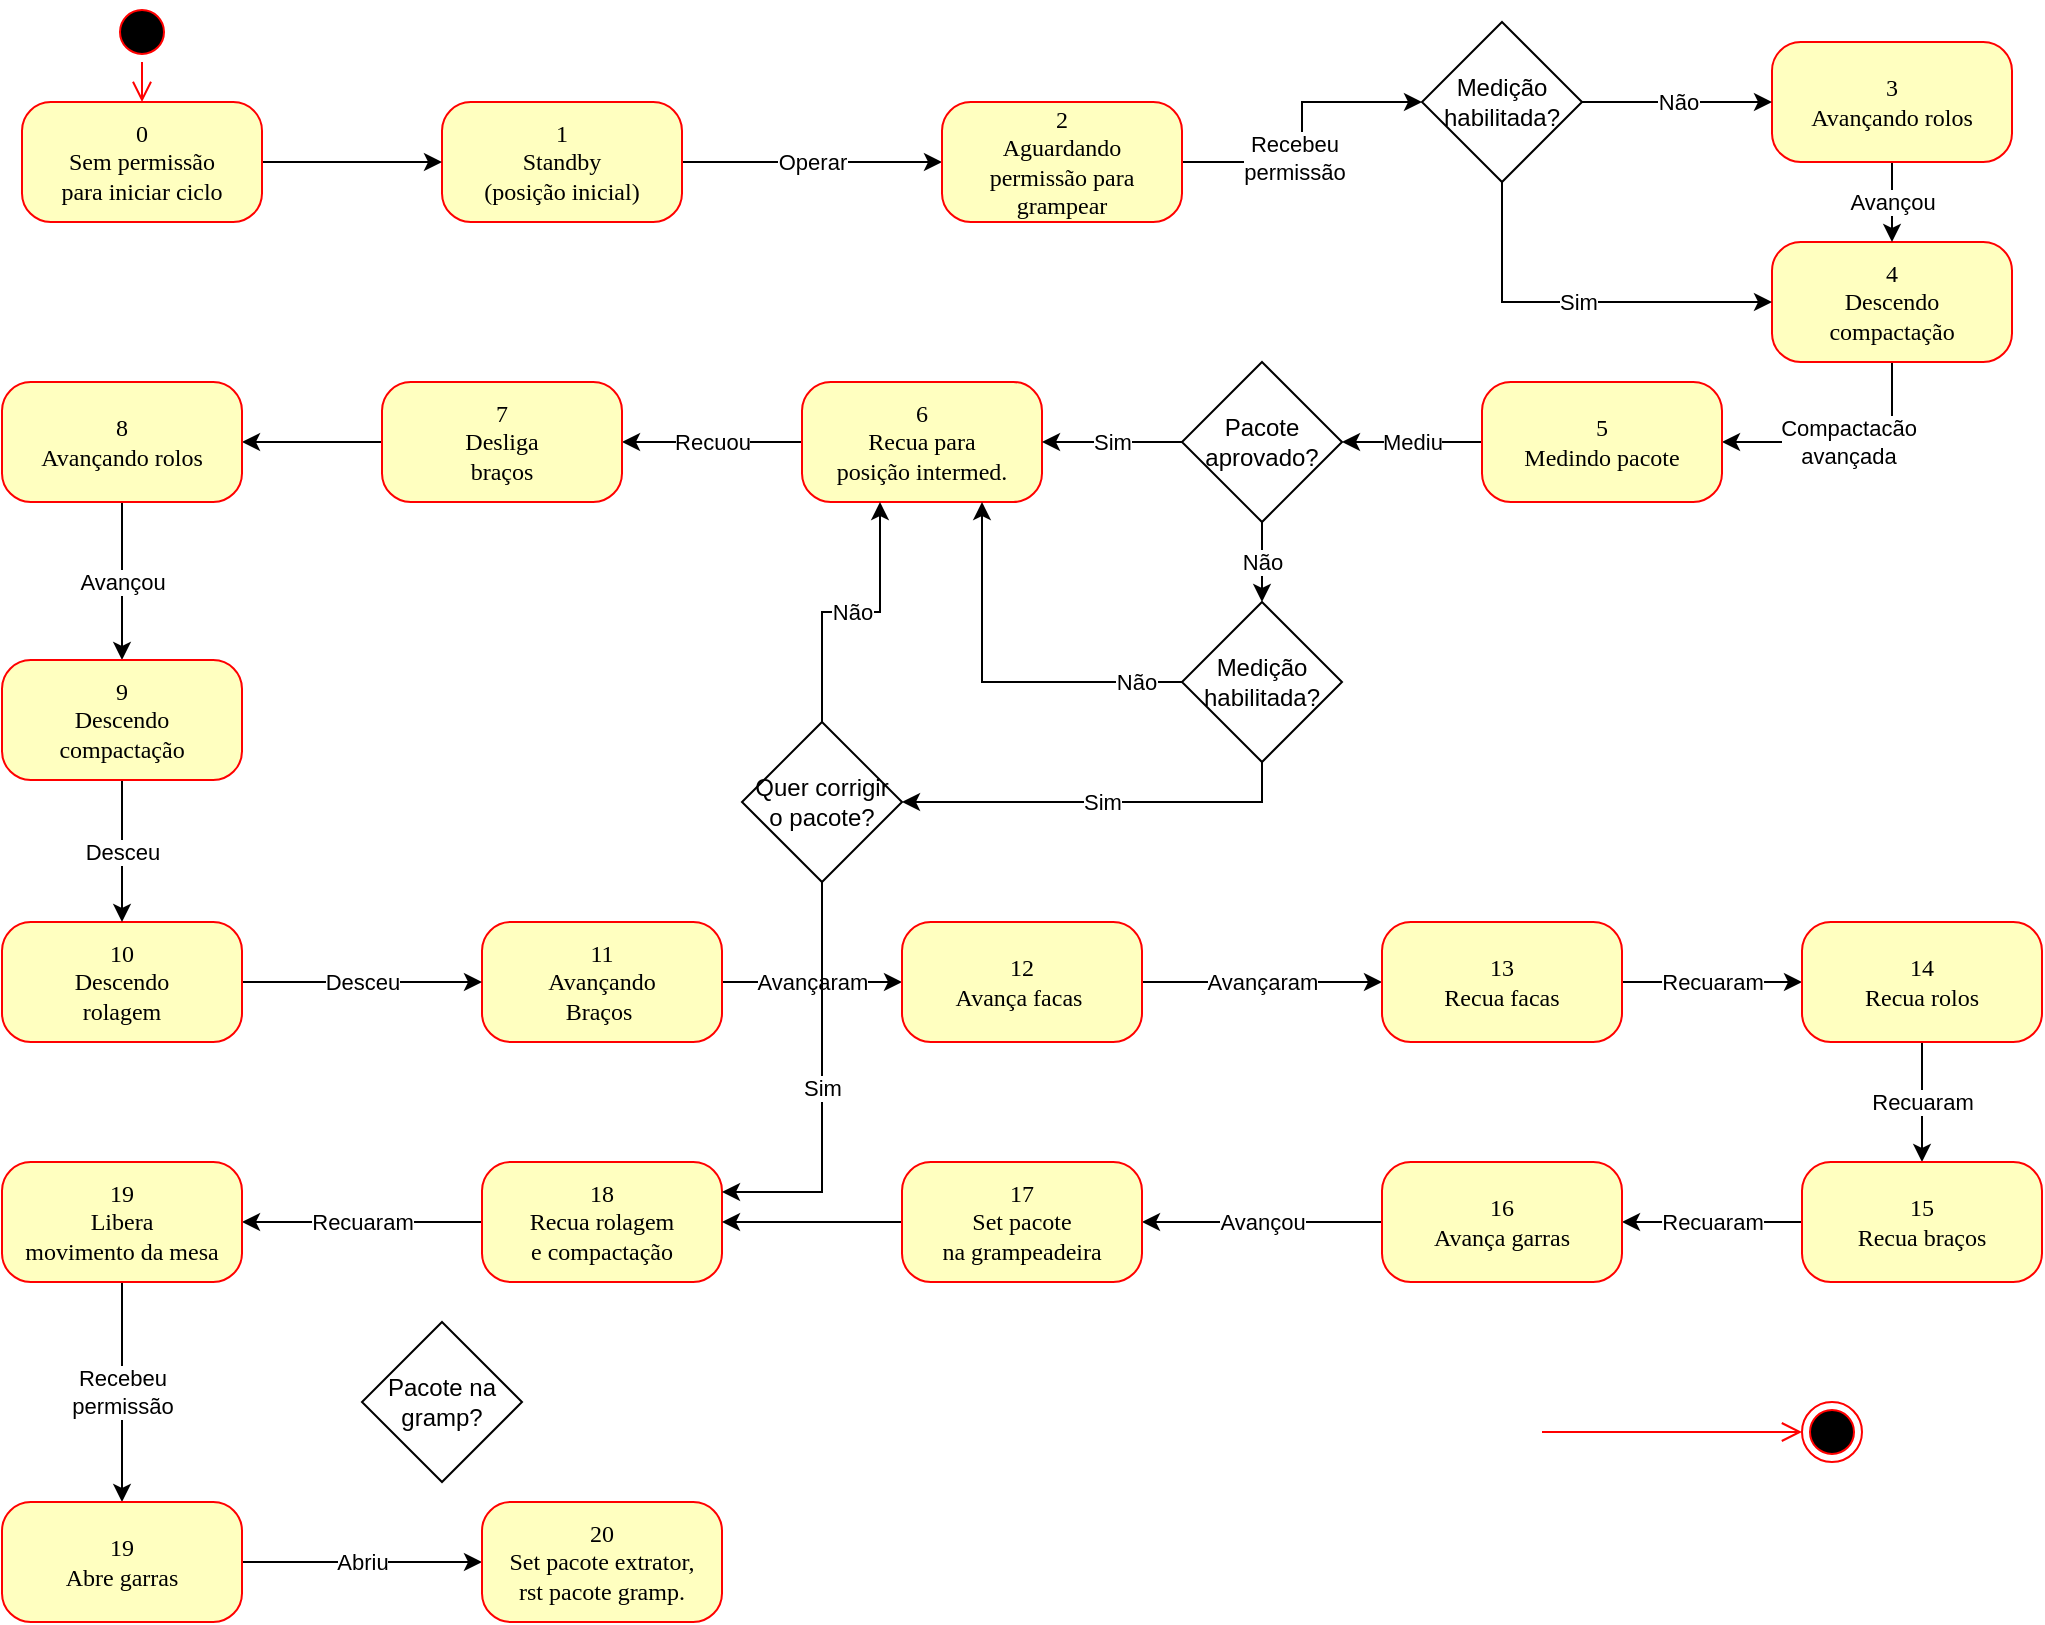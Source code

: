 <mxfile version="20.4.1" type="github">
  <diagram name="Page-1" id="58cdce13-f638-feb5-8d6f-7d28b1aa9fa0">
    <mxGraphModel dx="1673" dy="934" grid="1" gridSize="10" guides="1" tooltips="1" connect="1" arrows="1" fold="1" page="1" pageScale="1" pageWidth="1100" pageHeight="850" background="none" math="0" shadow="0">
      <root>
        <mxCell id="0" />
        <mxCell id="1" parent="0" />
        <mxCell id="382b91b5511bd0f7-1" value="" style="ellipse;html=1;shape=startState;fillColor=#000000;strokeColor=#ff0000;rounded=1;shadow=0;comic=0;labelBackgroundColor=none;fontFamily=Verdana;fontSize=12;fontColor=#000000;align=center;direction=south;" parent="1" vertex="1">
          <mxGeometry x="115" y="10" width="30" height="30" as="geometry" />
        </mxCell>
        <mxCell id="jQokinDUlVYAcxLV8BET-2" value="Operar" style="edgeStyle=orthogonalEdgeStyle;rounded=0;orthogonalLoop=1;jettySize=auto;html=1;entryX=0;entryY=0.5;entryDx=0;entryDy=0;startArrow=none;" parent="1" target="jQokinDUlVYAcxLV8BET-1" edge="1" source="382b91b5511bd0f7-6">
          <mxGeometry relative="1" as="geometry">
            <mxPoint x="300" y="91" as="sourcePoint" />
            <mxPoint x="440" y="91" as="targetPoint" />
          </mxGeometry>
        </mxCell>
        <mxCell id="2a3bc250acf0617d-9" style="edgeStyle=orthogonalEdgeStyle;html=1;labelBackgroundColor=none;endArrow=open;endSize=8;strokeColor=#ff0000;fontFamily=Verdana;fontSize=12;align=left;entryX=0.5;entryY=0;entryDx=0;entryDy=0;" parent="1" source="382b91b5511bd0f7-1" target="s9oWyH8iMVD2X-oMLR95-56" edge="1">
          <mxGeometry relative="1" as="geometry" />
        </mxCell>
        <mxCell id="s9oWyH8iMVD2X-oMLR95-69" value="" style="edgeStyle=orthogonalEdgeStyle;rounded=0;orthogonalLoop=1;jettySize=auto;html=1;" edge="1" parent="1" source="jQokinDUlVYAcxLV8BET-1" target="s9oWyH8iMVD2X-oMLR95-66">
          <mxGeometry relative="1" as="geometry" />
        </mxCell>
        <mxCell id="s9oWyH8iMVD2X-oMLR95-70" value="Recebeu&lt;br&gt;permissão" style="edgeLabel;html=1;align=center;verticalAlign=middle;resizable=0;points=[];" vertex="1" connectable="0" parent="s9oWyH8iMVD2X-oMLR95-69">
          <mxGeometry x="-0.26" y="2" relative="1" as="geometry">
            <mxPoint as="offset" />
          </mxGeometry>
        </mxCell>
        <mxCell id="jQokinDUlVYAcxLV8BET-1" value="2&lt;br&gt;Aguardando&lt;br&gt;permissão para&lt;br&gt;grampear" style="rounded=1;whiteSpace=wrap;html=1;arcSize=24;fillColor=#ffffc0;strokeColor=#ff0000;shadow=0;comic=0;labelBackgroundColor=none;fontFamily=Verdana;fontSize=12;fontColor=#000000;align=center;" parent="1" vertex="1">
          <mxGeometry x="530" y="60" width="120" height="60" as="geometry" />
        </mxCell>
        <mxCell id="jQokinDUlVYAcxLV8BET-8" value="Compactacão&lt;br&gt;avançada" style="edgeStyle=orthogonalEdgeStyle;rounded=0;orthogonalLoop=1;jettySize=auto;html=1;exitX=0.5;exitY=1;exitDx=0;exitDy=0;entryX=1;entryY=0.5;entryDx=0;entryDy=0;" parent="1" source="jQokinDUlVYAcxLV8BET-3" target="jQokinDUlVYAcxLV8BET-7" edge="1">
          <mxGeometry relative="1" as="geometry" />
        </mxCell>
        <mxCell id="jQokinDUlVYAcxLV8BET-3" value="4&lt;br&gt;Descendo&lt;br&gt;compactação" style="rounded=1;whiteSpace=wrap;html=1;arcSize=24;fillColor=#ffffc0;strokeColor=#ff0000;shadow=0;comic=0;labelBackgroundColor=none;fontFamily=Verdana;fontSize=12;fontColor=#000000;align=center;" parent="1" vertex="1">
          <mxGeometry x="945" y="130" width="120" height="60" as="geometry" />
        </mxCell>
        <mxCell id="s9oWyH8iMVD2X-oMLR95-13" value="Mediu" style="edgeStyle=orthogonalEdgeStyle;rounded=0;orthogonalLoop=1;jettySize=auto;html=1;" edge="1" parent="1" source="jQokinDUlVYAcxLV8BET-7" target="s9oWyH8iMVD2X-oMLR95-12">
          <mxGeometry relative="1" as="geometry" />
        </mxCell>
        <mxCell id="jQokinDUlVYAcxLV8BET-7" value="5&lt;br&gt;Medindo pacote" style="rounded=1;whiteSpace=wrap;html=1;arcSize=24;fillColor=#ffffc0;strokeColor=#ff0000;shadow=0;comic=0;labelBackgroundColor=none;fontFamily=Verdana;fontSize=12;fontColor=#000000;align=center;" parent="1" vertex="1">
          <mxGeometry x="800" y="200" width="120" height="60" as="geometry" />
        </mxCell>
        <mxCell id="s9oWyH8iMVD2X-oMLR95-27" value="Avançaram" style="edgeStyle=orthogonalEdgeStyle;rounded=0;orthogonalLoop=1;jettySize=auto;html=1;" edge="1" parent="1" source="jQokinDUlVYAcxLV8BET-9" target="s9oWyH8iMVD2X-oMLR95-26">
          <mxGeometry relative="1" as="geometry" />
        </mxCell>
        <mxCell id="jQokinDUlVYAcxLV8BET-9" value="11&lt;br&gt;Avançando&lt;br&gt;Braços&amp;nbsp;" style="rounded=1;whiteSpace=wrap;html=1;arcSize=24;fillColor=#ffffc0;strokeColor=#ff0000;shadow=0;comic=0;labelBackgroundColor=none;fontFamily=Verdana;fontSize=12;fontColor=#000000;align=center;" parent="1" vertex="1">
          <mxGeometry x="300" y="470" width="120" height="60" as="geometry" />
        </mxCell>
        <mxCell id="jQokinDUlVYAcxLV8BET-14" value="Recuou" style="edgeStyle=orthogonalEdgeStyle;rounded=0;orthogonalLoop=1;jettySize=auto;html=1;" parent="1" source="jQokinDUlVYAcxLV8BET-11" target="jQokinDUlVYAcxLV8BET-13" edge="1">
          <mxGeometry relative="1" as="geometry">
            <Array as="points">
              <mxPoint x="420" y="230" />
              <mxPoint x="420" y="230" />
            </Array>
          </mxGeometry>
        </mxCell>
        <mxCell id="jQokinDUlVYAcxLV8BET-11" value="6&lt;br&gt;Recua para&lt;br&gt;posição intermed." style="rounded=1;whiteSpace=wrap;html=1;arcSize=24;fillColor=#ffffc0;strokeColor=#ff0000;shadow=0;comic=0;labelBackgroundColor=none;fontFamily=Verdana;fontSize=12;fontColor=#000000;align=center;" parent="1" vertex="1">
          <mxGeometry x="460" y="200" width="120" height="60" as="geometry" />
        </mxCell>
        <mxCell id="s9oWyH8iMVD2X-oMLR95-23" value="Avançou" style="edgeStyle=orthogonalEdgeStyle;rounded=0;orthogonalLoop=1;jettySize=auto;html=1;startArrow=none;" edge="1" parent="1" source="s9oWyH8iMVD2X-oMLR95-74" target="s9oWyH8iMVD2X-oMLR95-22">
          <mxGeometry relative="1" as="geometry" />
        </mxCell>
        <mxCell id="s9oWyH8iMVD2X-oMLR95-76" value="" style="edgeStyle=orthogonalEdgeStyle;rounded=0;orthogonalLoop=1;jettySize=auto;html=1;" edge="1" parent="1" source="jQokinDUlVYAcxLV8BET-13" target="s9oWyH8iMVD2X-oMLR95-74">
          <mxGeometry relative="1" as="geometry" />
        </mxCell>
        <mxCell id="jQokinDUlVYAcxLV8BET-13" value="7&lt;br&gt;Desliga&lt;br&gt;braços" style="rounded=1;whiteSpace=wrap;html=1;arcSize=24;fillColor=#ffffc0;strokeColor=#ff0000;shadow=0;comic=0;labelBackgroundColor=none;fontFamily=Verdana;fontSize=12;fontColor=#000000;align=center;" parent="1" vertex="1">
          <mxGeometry x="250" y="200" width="120" height="60" as="geometry" />
        </mxCell>
        <mxCell id="s9oWyH8iMVD2X-oMLR95-25" value="Desceu" style="edgeStyle=orthogonalEdgeStyle;rounded=0;orthogonalLoop=1;jettySize=auto;html=1;" edge="1" parent="1" source="s9oWyH8iMVD2X-oMLR95-5" target="jQokinDUlVYAcxLV8BET-9">
          <mxGeometry relative="1" as="geometry" />
        </mxCell>
        <mxCell id="s9oWyH8iMVD2X-oMLR95-5" value="10&lt;br&gt;Descendo&lt;br&gt;rolagem" style="rounded=1;whiteSpace=wrap;html=1;arcSize=24;fillColor=#ffffc0;strokeColor=#ff0000;shadow=0;comic=0;labelBackgroundColor=none;fontFamily=Verdana;fontSize=12;fontColor=#000000;align=center;" vertex="1" parent="1">
          <mxGeometry x="60" y="470" width="120" height="60" as="geometry" />
        </mxCell>
        <mxCell id="s9oWyH8iMVD2X-oMLR95-18" value="Avançou" style="edgeStyle=orthogonalEdgeStyle;rounded=0;orthogonalLoop=1;jettySize=auto;html=1;" edge="1" parent="1" source="s9oWyH8iMVD2X-oMLR95-7" target="jQokinDUlVYAcxLV8BET-3">
          <mxGeometry relative="1" as="geometry" />
        </mxCell>
        <mxCell id="s9oWyH8iMVD2X-oMLR95-7" value="3&lt;br&gt;Avançando rolos" style="rounded=1;whiteSpace=wrap;html=1;arcSize=24;fillColor=#ffffc0;strokeColor=#ff0000;shadow=0;comic=0;labelBackgroundColor=none;fontFamily=Verdana;fontSize=12;fontColor=#000000;align=center;" vertex="1" parent="1">
          <mxGeometry x="945" y="30" width="120" height="60" as="geometry" />
        </mxCell>
        <mxCell id="s9oWyH8iMVD2X-oMLR95-20" value="Sim" style="edgeStyle=orthogonalEdgeStyle;rounded=0;orthogonalLoop=1;jettySize=auto;html=1;" edge="1" parent="1" source="s9oWyH8iMVD2X-oMLR95-12" target="jQokinDUlVYAcxLV8BET-11">
          <mxGeometry relative="1" as="geometry" />
        </mxCell>
        <mxCell id="s9oWyH8iMVD2X-oMLR95-94" value="Não" style="edgeStyle=orthogonalEdgeStyle;rounded=0;orthogonalLoop=1;jettySize=auto;html=1;" edge="1" parent="1" source="s9oWyH8iMVD2X-oMLR95-12" target="s9oWyH8iMVD2X-oMLR95-92">
          <mxGeometry relative="1" as="geometry" />
        </mxCell>
        <mxCell id="s9oWyH8iMVD2X-oMLR95-12" value="Pacote&lt;br&gt;aprovado?" style="rhombus;whiteSpace=wrap;html=1;" vertex="1" parent="1">
          <mxGeometry x="650" y="190" width="80" height="80" as="geometry" />
        </mxCell>
        <mxCell id="s9oWyH8iMVD2X-oMLR95-24" value="Desceu" style="edgeStyle=orthogonalEdgeStyle;rounded=0;orthogonalLoop=1;jettySize=auto;html=1;" edge="1" parent="1" source="s9oWyH8iMVD2X-oMLR95-22" target="s9oWyH8iMVD2X-oMLR95-5">
          <mxGeometry relative="1" as="geometry" />
        </mxCell>
        <mxCell id="s9oWyH8iMVD2X-oMLR95-22" value="9&lt;br&gt;Descendo&lt;br&gt;compactação" style="rounded=1;whiteSpace=wrap;html=1;arcSize=24;fillColor=#ffffc0;strokeColor=#ff0000;shadow=0;comic=0;labelBackgroundColor=none;fontFamily=Verdana;fontSize=12;fontColor=#000000;align=center;" vertex="1" parent="1">
          <mxGeometry x="60" y="339" width="120" height="60" as="geometry" />
        </mxCell>
        <mxCell id="s9oWyH8iMVD2X-oMLR95-29" value="Avançaram" style="edgeStyle=orthogonalEdgeStyle;rounded=0;orthogonalLoop=1;jettySize=auto;html=1;entryX=0;entryY=0.5;entryDx=0;entryDy=0;" edge="1" parent="1" source="s9oWyH8iMVD2X-oMLR95-26" target="s9oWyH8iMVD2X-oMLR95-30">
          <mxGeometry relative="1" as="geometry">
            <mxPoint x="730" y="500" as="targetPoint" />
          </mxGeometry>
        </mxCell>
        <mxCell id="s9oWyH8iMVD2X-oMLR95-26" value="12&lt;br&gt;Avança facas&amp;nbsp;" style="rounded=1;whiteSpace=wrap;html=1;arcSize=24;fillColor=#ffffc0;strokeColor=#ff0000;shadow=0;comic=0;labelBackgroundColor=none;fontFamily=Verdana;fontSize=12;fontColor=#000000;align=center;" vertex="1" parent="1">
          <mxGeometry x="510" y="470" width="120" height="60" as="geometry" />
        </mxCell>
        <mxCell id="s9oWyH8iMVD2X-oMLR95-40" value="Recuaram" style="edgeStyle=orthogonalEdgeStyle;rounded=0;orthogonalLoop=1;jettySize=auto;html=1;" edge="1" parent="1" source="s9oWyH8iMVD2X-oMLR95-30" target="s9oWyH8iMVD2X-oMLR95-32">
          <mxGeometry relative="1" as="geometry" />
        </mxCell>
        <mxCell id="s9oWyH8iMVD2X-oMLR95-30" value="13&lt;br&gt;Recua facas" style="rounded=1;whiteSpace=wrap;html=1;arcSize=24;fillColor=#ffffc0;strokeColor=#ff0000;shadow=0;comic=0;labelBackgroundColor=none;fontFamily=Verdana;fontSize=12;fontColor=#000000;align=center;" vertex="1" parent="1">
          <mxGeometry x="750" y="470" width="120" height="60" as="geometry" />
        </mxCell>
        <mxCell id="s9oWyH8iMVD2X-oMLR95-78" value="Recuaram" style="edgeStyle=orthogonalEdgeStyle;rounded=0;orthogonalLoop=1;jettySize=auto;html=1;" edge="1" parent="1" source="s9oWyH8iMVD2X-oMLR95-32" target="s9oWyH8iMVD2X-oMLR95-77">
          <mxGeometry relative="1" as="geometry" />
        </mxCell>
        <mxCell id="s9oWyH8iMVD2X-oMLR95-32" value="14&lt;br&gt;Recua rolos" style="rounded=1;whiteSpace=wrap;html=1;arcSize=24;fillColor=#ffffc0;strokeColor=#ff0000;shadow=0;comic=0;labelBackgroundColor=none;fontFamily=Verdana;fontSize=12;fontColor=#000000;align=center;" vertex="1" parent="1">
          <mxGeometry x="960" y="470" width="120" height="60" as="geometry" />
        </mxCell>
        <mxCell id="382b91b5511bd0f7-6" value="1&lt;br&gt;Standby&lt;br&gt;(posição inicial)" style="rounded=1;whiteSpace=wrap;html=1;arcSize=24;fillColor=#ffffc0;strokeColor=#ff0000;shadow=0;comic=0;labelBackgroundColor=none;fontFamily=Verdana;fontSize=12;fontColor=#000000;align=center;" parent="1" vertex="1">
          <mxGeometry x="280" y="60" width="120" height="60" as="geometry" />
        </mxCell>
        <mxCell id="s9oWyH8iMVD2X-oMLR95-58" value="" style="edgeStyle=orthogonalEdgeStyle;rounded=0;orthogonalLoop=1;jettySize=auto;html=1;" edge="1" parent="1" source="s9oWyH8iMVD2X-oMLR95-56" target="382b91b5511bd0f7-6">
          <mxGeometry relative="1" as="geometry" />
        </mxCell>
        <mxCell id="s9oWyH8iMVD2X-oMLR95-56" value="0&lt;br&gt;Sem permissão&lt;br&gt;para iniciar ciclo" style="rounded=1;whiteSpace=wrap;html=1;arcSize=24;fillColor=#ffffc0;strokeColor=#ff0000;shadow=0;comic=0;labelBackgroundColor=none;fontFamily=Verdana;fontSize=12;fontColor=#000000;align=center;" vertex="1" parent="1">
          <mxGeometry x="70" y="60" width="120" height="60" as="geometry" />
        </mxCell>
        <mxCell id="24f968d109e7d6b4-3" value="" style="ellipse;html=1;shape=endState;fillColor=#000000;strokeColor=#ff0000;rounded=1;shadow=0;comic=0;labelBackgroundColor=none;fontFamily=Verdana;fontSize=12;fontColor=#000000;align=center;" parent="1" vertex="1">
          <mxGeometry x="960" y="710" width="30" height="30" as="geometry" />
        </mxCell>
        <mxCell id="3cde6dad864a17aa-12" style="edgeStyle=elbowEdgeStyle;html=1;labelBackgroundColor=none;endArrow=open;endSize=8;strokeColor=#ff0000;fontFamily=Verdana;fontSize=12;align=left;" parent="1" target="24f968d109e7d6b4-3" edge="1">
          <mxGeometry relative="1" as="geometry">
            <mxPoint x="830" y="725" as="sourcePoint" />
          </mxGeometry>
        </mxCell>
        <mxCell id="s9oWyH8iMVD2X-oMLR95-71" value="Não" style="edgeStyle=orthogonalEdgeStyle;rounded=0;orthogonalLoop=1;jettySize=auto;html=1;" edge="1" parent="1" source="s9oWyH8iMVD2X-oMLR95-66" target="s9oWyH8iMVD2X-oMLR95-7">
          <mxGeometry relative="1" as="geometry" />
        </mxCell>
        <mxCell id="s9oWyH8iMVD2X-oMLR95-72" value="Sim" style="edgeStyle=orthogonalEdgeStyle;rounded=0;orthogonalLoop=1;jettySize=auto;html=1;exitX=0.5;exitY=1;exitDx=0;exitDy=0;entryX=0;entryY=0.5;entryDx=0;entryDy=0;" edge="1" parent="1" source="s9oWyH8iMVD2X-oMLR95-66" target="jQokinDUlVYAcxLV8BET-3">
          <mxGeometry relative="1" as="geometry" />
        </mxCell>
        <mxCell id="s9oWyH8iMVD2X-oMLR95-66" value="Medição&lt;br&gt;habilitada?" style="rhombus;whiteSpace=wrap;html=1;" vertex="1" parent="1">
          <mxGeometry x="770" y="20" width="80" height="80" as="geometry" />
        </mxCell>
        <mxCell id="s9oWyH8iMVD2X-oMLR95-74" value="8&lt;br&gt;Avançando rolos" style="rounded=1;whiteSpace=wrap;html=1;arcSize=24;fillColor=#ffffc0;strokeColor=#ff0000;shadow=0;comic=0;labelBackgroundColor=none;fontFamily=Verdana;fontSize=12;fontColor=#000000;align=center;" vertex="1" parent="1">
          <mxGeometry x="60" y="200" width="120" height="60" as="geometry" />
        </mxCell>
        <mxCell id="s9oWyH8iMVD2X-oMLR95-80" value="Recuaram" style="edgeStyle=orthogonalEdgeStyle;rounded=0;orthogonalLoop=1;jettySize=auto;html=1;entryX=1;entryY=0.5;entryDx=0;entryDy=0;" edge="1" parent="1" source="s9oWyH8iMVD2X-oMLR95-77" target="s9oWyH8iMVD2X-oMLR95-81">
          <mxGeometry relative="1" as="geometry" />
        </mxCell>
        <mxCell id="s9oWyH8iMVD2X-oMLR95-77" value="15&lt;br&gt;Recua braços" style="rounded=1;whiteSpace=wrap;html=1;arcSize=24;fillColor=#ffffc0;strokeColor=#ff0000;shadow=0;comic=0;labelBackgroundColor=none;fontFamily=Verdana;fontSize=12;fontColor=#000000;align=center;" vertex="1" parent="1">
          <mxGeometry x="960" y="590" width="120" height="60" as="geometry" />
        </mxCell>
        <mxCell id="s9oWyH8iMVD2X-oMLR95-107" value="Avançou" style="edgeStyle=orthogonalEdgeStyle;rounded=0;orthogonalLoop=1;jettySize=auto;html=1;" edge="1" parent="1" source="s9oWyH8iMVD2X-oMLR95-81" target="s9oWyH8iMVD2X-oMLR95-105">
          <mxGeometry relative="1" as="geometry" />
        </mxCell>
        <mxCell id="s9oWyH8iMVD2X-oMLR95-81" value="16&lt;br&gt;Avança garras" style="rounded=1;whiteSpace=wrap;html=1;arcSize=24;fillColor=#ffffc0;strokeColor=#ff0000;shadow=0;comic=0;labelBackgroundColor=none;fontFamily=Verdana;fontSize=12;fontColor=#000000;align=center;" vertex="1" parent="1">
          <mxGeometry x="750" y="590" width="120" height="60" as="geometry" />
        </mxCell>
        <mxCell id="s9oWyH8iMVD2X-oMLR95-86" value="Recuaram" style="edgeStyle=orthogonalEdgeStyle;rounded=0;orthogonalLoop=1;jettySize=auto;html=1;" edge="1" parent="1" source="s9oWyH8iMVD2X-oMLR95-83" target="s9oWyH8iMVD2X-oMLR95-85">
          <mxGeometry relative="1" as="geometry" />
        </mxCell>
        <mxCell id="s9oWyH8iMVD2X-oMLR95-83" value="18&lt;br&gt;Recua rolagem&lt;br&gt;e compactação" style="rounded=1;whiteSpace=wrap;html=1;arcSize=24;fillColor=#ffffc0;strokeColor=#ff0000;shadow=0;comic=0;labelBackgroundColor=none;fontFamily=Verdana;fontSize=12;fontColor=#000000;align=center;" vertex="1" parent="1">
          <mxGeometry x="300" y="590" width="120" height="60" as="geometry" />
        </mxCell>
        <mxCell id="s9oWyH8iMVD2X-oMLR95-88" value="Recebeu&lt;br&gt;permissão" style="edgeStyle=orthogonalEdgeStyle;rounded=0;orthogonalLoop=1;jettySize=auto;html=1;" edge="1" parent="1" source="s9oWyH8iMVD2X-oMLR95-85" target="s9oWyH8iMVD2X-oMLR95-87">
          <mxGeometry relative="1" as="geometry" />
        </mxCell>
        <mxCell id="s9oWyH8iMVD2X-oMLR95-85" value="19&lt;br&gt;Libera&lt;br&gt;movimento da mesa" style="rounded=1;whiteSpace=wrap;html=1;arcSize=24;fillColor=#ffffc0;strokeColor=#ff0000;shadow=0;comic=0;labelBackgroundColor=none;fontFamily=Verdana;fontSize=12;fontColor=#000000;align=center;" vertex="1" parent="1">
          <mxGeometry x="60" y="590" width="120" height="60" as="geometry" />
        </mxCell>
        <mxCell id="s9oWyH8iMVD2X-oMLR95-90" value="Abriu" style="edgeStyle=orthogonalEdgeStyle;rounded=0;orthogonalLoop=1;jettySize=auto;html=1;" edge="1" parent="1" source="s9oWyH8iMVD2X-oMLR95-87" target="s9oWyH8iMVD2X-oMLR95-89">
          <mxGeometry relative="1" as="geometry" />
        </mxCell>
        <mxCell id="s9oWyH8iMVD2X-oMLR95-87" value="19&lt;br&gt;Abre garras" style="rounded=1;whiteSpace=wrap;html=1;arcSize=24;fillColor=#ffffc0;strokeColor=#ff0000;shadow=0;comic=0;labelBackgroundColor=none;fontFamily=Verdana;fontSize=12;fontColor=#000000;align=center;" vertex="1" parent="1">
          <mxGeometry x="60" y="760" width="120" height="60" as="geometry" />
        </mxCell>
        <mxCell id="s9oWyH8iMVD2X-oMLR95-89" value="20&lt;br&gt;Set pacote extrator,&lt;br&gt;rst pacote gramp." style="rounded=1;whiteSpace=wrap;html=1;arcSize=24;fillColor=#ffffc0;strokeColor=#ff0000;shadow=0;comic=0;labelBackgroundColor=none;fontFamily=Verdana;fontSize=12;fontColor=#000000;align=center;" vertex="1" parent="1">
          <mxGeometry x="300" y="760" width="120" height="60" as="geometry" />
        </mxCell>
        <mxCell id="s9oWyH8iMVD2X-oMLR95-98" value="Sim" style="edgeStyle=orthogonalEdgeStyle;rounded=0;orthogonalLoop=1;jettySize=auto;html=1;exitX=0.5;exitY=1;exitDx=0;exitDy=0;" edge="1" parent="1" source="s9oWyH8iMVD2X-oMLR95-92" target="s9oWyH8iMVD2X-oMLR95-96">
          <mxGeometry relative="1" as="geometry" />
        </mxCell>
        <mxCell id="s9oWyH8iMVD2X-oMLR95-100" style="edgeStyle=orthogonalEdgeStyle;rounded=0;orthogonalLoop=1;jettySize=auto;html=1;exitX=0;exitY=0.5;exitDx=0;exitDy=0;entryX=0.75;entryY=1;entryDx=0;entryDy=0;" edge="1" parent="1" source="s9oWyH8iMVD2X-oMLR95-92" target="jQokinDUlVYAcxLV8BET-11">
          <mxGeometry relative="1" as="geometry" />
        </mxCell>
        <mxCell id="s9oWyH8iMVD2X-oMLR95-101" value="Não" style="edgeLabel;html=1;align=center;verticalAlign=middle;resizable=0;points=[];" vertex="1" connectable="0" parent="s9oWyH8iMVD2X-oMLR95-100">
          <mxGeometry x="-0.758" relative="1" as="geometry">
            <mxPoint as="offset" />
          </mxGeometry>
        </mxCell>
        <mxCell id="s9oWyH8iMVD2X-oMLR95-92" value="Medição&lt;br&gt;habilitada?" style="rhombus;whiteSpace=wrap;html=1;" vertex="1" parent="1">
          <mxGeometry x="650" y="310" width="80" height="80" as="geometry" />
        </mxCell>
        <mxCell id="s9oWyH8iMVD2X-oMLR95-99" value="Não" style="edgeStyle=orthogonalEdgeStyle;rounded=0;orthogonalLoop=1;jettySize=auto;html=1;entryX=0.325;entryY=1;entryDx=0;entryDy=0;entryPerimeter=0;" edge="1" parent="1" source="s9oWyH8iMVD2X-oMLR95-96" target="jQokinDUlVYAcxLV8BET-11">
          <mxGeometry relative="1" as="geometry" />
        </mxCell>
        <mxCell id="s9oWyH8iMVD2X-oMLR95-109" value="Sim" style="edgeStyle=orthogonalEdgeStyle;rounded=0;orthogonalLoop=1;jettySize=auto;html=1;exitX=0.5;exitY=1;exitDx=0;exitDy=0;entryX=1;entryY=0.25;entryDx=0;entryDy=0;" edge="1" parent="1" source="s9oWyH8iMVD2X-oMLR95-96" target="s9oWyH8iMVD2X-oMLR95-83">
          <mxGeometry relative="1" as="geometry" />
        </mxCell>
        <mxCell id="s9oWyH8iMVD2X-oMLR95-96" value="Quer corrigir&lt;br&gt;o pacote?" style="rhombus;whiteSpace=wrap;html=1;" vertex="1" parent="1">
          <mxGeometry x="430" y="370" width="80" height="80" as="geometry" />
        </mxCell>
        <mxCell id="s9oWyH8iMVD2X-oMLR95-108" value="" style="edgeStyle=orthogonalEdgeStyle;rounded=0;orthogonalLoop=1;jettySize=auto;html=1;" edge="1" parent="1" source="s9oWyH8iMVD2X-oMLR95-105" target="s9oWyH8iMVD2X-oMLR95-83">
          <mxGeometry relative="1" as="geometry" />
        </mxCell>
        <mxCell id="s9oWyH8iMVD2X-oMLR95-105" value="17&lt;br&gt;Set pacote&lt;br&gt;na grampeadeira" style="rounded=1;whiteSpace=wrap;html=1;arcSize=24;fillColor=#ffffc0;strokeColor=#ff0000;shadow=0;comic=0;labelBackgroundColor=none;fontFamily=Verdana;fontSize=12;fontColor=#000000;align=center;" vertex="1" parent="1">
          <mxGeometry x="510" y="590" width="120" height="60" as="geometry" />
        </mxCell>
        <mxCell id="s9oWyH8iMVD2X-oMLR95-112" value="Pacote na gramp?" style="rhombus;whiteSpace=wrap;html=1;" vertex="1" parent="1">
          <mxGeometry x="240" y="670" width="80" height="80" as="geometry" />
        </mxCell>
      </root>
    </mxGraphModel>
  </diagram>
</mxfile>
